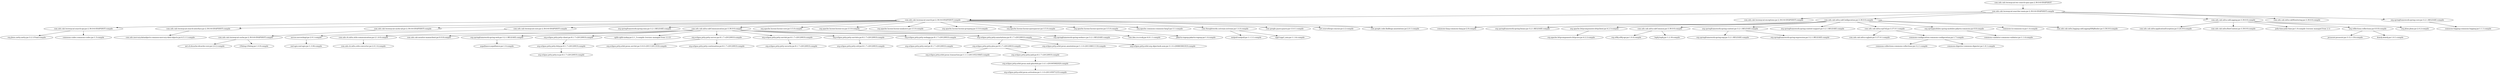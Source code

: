 digraph "com.nds.cab.twowaycat:twc-search-rpm:rpm:2.39.0-6-SNAPSHOT" { 
	"com.nds.cab.twowaycat:twc-search-rpm:rpm:2.39.0-6-SNAPSHOT" -> "com.nds.cab.twowaycat:searcher-main:jar:2.39.0-6-SNAPSHOT:compile" ; 
	"com.nds.cab.twowaycat:searcher-main:jar:2.39.0-6-SNAPSHOT:compile" -> "com.nds.cab.twowaycat:search:jar:2.39.0-6-SNAPSHOT:compile" ; 
	"com.nds.cab.twowaycat:searcher-main:jar:2.39.0-6-SNAPSHOT:compile" -> "com.nds.cab.twowaycat:exceptions:jar:2.39.0-6-SNAPSHOT:compile" ; 
	"com.nds.cab.twowaycat:searcher-main:jar:2.39.0-6-SNAPSHOT:compile" -> "com.nds.cab.infra:cabConfiguration:jar:3.39.0-0:compile" ; 
	"com.nds.cab.twowaycat:searcher-main:jar:2.39.0-6-SNAPSHOT:compile" -> "com.nds.cab.infra:cabLogging:jar:3.39.0-0:compile" ; 
	"com.nds.cab.twowaycat:searcher-main:jar:2.39.0-6-SNAPSHOT:compile" -> "com.nds.cab.infra:cabMonitoring:jar:3.39.0-0:compile" ; 
	"com.nds.cab.twowaycat:searcher-main:jar:2.39.0-6-SNAPSHOT:compile" -> "org.springframework:spring-core:jar:3.2.1.RELEASE:compile" ; 
	"com.nds.cab.twowaycat:search:jar:2.39.0-6-SNAPSHOT:compile" -> "com.nds.cab.twowaycat:search-api:jar:2.39.0-6-SNAPSHOT:compile" ; 
	"com.nds.cab.twowaycat:search:jar:2.39.0-6-SNAPSHOT:compile" -> "com.nds.cab.twowaycat:search-interface:jar:2.39.0-6-SNAPSHOT:compile" ; 
	"com.nds.cab.twowaycat:search:jar:2.39.0-6-SNAPSHOT:compile" -> "com.nds.cab.twowaycat:cache-ad:jar:2.39.0-6-SNAPSHOT:compile" ; 
	"com.nds.cab.twowaycat:search:jar:2.39.0-6-SNAPSHOT:compile" -> "com.nds.cab.twowaycat:core:jar:2.39.0-6-SNAPSHOT:compile" ; 
	"com.nds.cab.twowaycat:search:jar:2.39.0-6-SNAPSHOT:compile" -> "org.springframework:spring-oxm:jar:3.2.1.RELEASE:compile" ; 
	"com.nds.cab.twowaycat:search:jar:2.39.0-6-SNAPSHOT:compile" -> "com.nds.cab.infra:cabCommunication:jar:3.39.0-0:compile" ; 
	"com.nds.cab.twowaycat:search:jar:2.39.0-6-SNAPSHOT:compile" -> "org.apache.lucene:lucene-core:jar:3.5.0:compile" ; 
	"com.nds.cab.twowaycat:search:jar:2.39.0-6-SNAPSHOT:compile" -> "org.apache.lucene:lucene-icu:jar:3.5.0:compile" ; 
	"com.nds.cab.twowaycat:search:jar:2.39.0-6-SNAPSHOT:compile" -> "org.apache.lucene:lucene-analyzers:jar:3.5.0:compile" ; 
	"com.nds.cab.twowaycat:search:jar:2.39.0-6-SNAPSHOT:compile" -> "org.apache.lucene:lucene-grouping:jar:3.5.0:compile" ; 
	"com.nds.cab.twowaycat:search:jar:2.39.0-6-SNAPSHOT:compile" -> "org.apache.lucene:lucene-queryparser:jar:3.5.0:compile" ; 
	"com.nds.cab.twowaycat:search:jar:2.39.0-6-SNAPSHOT:compile" -> "org.apache.lucene:lucene-queries:jar:3.5.0:compile" ; 
	"com.nds.cab.twowaycat:search:jar:2.39.0-6-SNAPSHOT:compile" -> "org.apache.commons:commons-lang3:jar:3.1:compile" ; 
	"com.nds.cab.twowaycat:search:jar:2.39.0-6-SNAPSHOT:compile" -> "com.thoughtworks.xstream:xstream:jar:1.4.4:compile" ; 
	"com.nds.cab.twowaycat:search:jar:2.39.0-6-SNAPSHOT:compile" -> "com.google.guava:guava:jar:13.0.1:compile" ; 
	"com.nds.cab.twowaycat:search:jar:2.39.0-6-SNAPSHOT:compile" -> "net.sourceforge:concise:jar:2.2:compile" ; 
	"com.nds.cab.twowaycat:search:jar:2.39.0-6-SNAPSHOT:compile" -> "com.google.code.findbugs:annotations:jar:2.0.1:compile" ; 
	"com.nds.cab.twowaycat:search-api:jar:2.39.0-6-SNAPSHOT:compile" -> "org.jboss.netty:netty:jar:3.2.3.Final:compile" ; 
	"com.nds.cab.twowaycat:search-api:jar:2.39.0-6-SNAPSHOT:compile" -> "commons-codec:commons-codec:jar:1.3:compile" ; 
	"com.nds.cab.twowaycat:search-interface:jar:2.39.0-6-SNAPSHOT:compile" -> "com.nds.mercury.dataobjects:common-mercury-data-objects:jar:4.5.1-1:compile" ; 
	"com.nds.cab.twowaycat:cache-ad:jar:2.39.0-6-SNAPSHOT:compile" -> "com.nds.cab.twowaycat:cache:jar:2.39.0-6-SNAPSHOT:compile" ; 
	"com.nds.cab.twowaycat:cache:jar:2.39.0-6-SNAPSHOT:compile" -> "net.sf.ehcache:ehcache-core:jar:2.6.2:compile" ; 
	"com.nds.cab.twowaycat:cache:jar:2.39.0-6-SNAPSHOT:compile" -> "i18nlog:i18nlog:jar:1.0.9:compile" ; 
	"com.nds.cab.twowaycat:core:jar:2.39.0-6-SNAPSHOT:compile" -> "xerces:xercesImpl:jar:2.9.1:compile" ; 
	"xerces:xercesImpl:jar:2.9.1:compile" -> "xml-apis:xml-apis:jar:1.3.04:compile" ; 
	"com.nds.cab.infra:cabCommunication:jar:3.39.0-0:compile" -> "com.nds.ch.infra.utils:communication:jar:2.1.4-0:compile" ; 
	"com.nds.cab.infra:cabCommunication:jar:3.39.0-0:compile" -> "com.nds.cab.monitor:mamaclient:jar:0.0.8:compile" ; 
	"com.nds.cab.infra:cabCommunication:jar:3.39.0-0:compile" -> "org.springframework:spring-web:jar:3.2.1.RELEASE:compile" ; 
	"com.nds.cab.infra:cabCommunication:jar:3.39.0-0:compile" -> "org.eclipse.jetty:jetty-client:jar:8.1.7.v20120910:compile" ; 
	"com.nds.cab.infra:cabCommunication:jar:3.39.0-0:compile" -> "cglib:cglib-nodep:jar:2.1_3:compile (version managed from 2.2.2)" ; 
	"com.nds.cab.infra:cabCommunication:jar:3.39.0-0:compile" -> "org.eclipse.jetty:jetty-server:jar:8.1.7.v20120910:compile" ; 
	"com.nds.cab.infra:cabCommunication:jar:3.39.0-0:compile" -> "org.eclipse.jetty:jetty-servlet:jar:8.1.7.v20120910:compile" ; 
	"com.nds.cab.infra:cabCommunication:jar:3.39.0-0:compile" -> "org.eclipse.jetty:jetty-servlets:jar:8.1.7.v20120910:compile" ; 
	"com.nds.cab.infra:cabCommunication:jar:3.39.0-0:compile" -> "org.eclipse.jetty:jetty-webapp:jar:8.1.7.v20120910:compile" ; 
	"com.nds.cab.infra:cabCommunication:jar:3.39.0-0:compile" -> "org.eclipse.jetty:jetty-annotations:jar:8.1.7.v20120910:compile" ; 
	"com.nds.cab.infra:cabCommunication:jar:3.39.0-0:compile" -> "org.springframework:spring-webmvc:jar:3.2.1.RELEASE:compile" ; 
	"com.nds.ch.infra.utils:communication:jar:2.1.4-0:compile" -> "com.nds.ch.infra.utils:converter:jar:2.0.1-4:compile" ; 
	"org.springframework:spring-web:jar:3.2.1.RELEASE:compile" -> "aopalliance:aopalliance:jar:1.0:compile" ; 
	"org.eclipse.jetty:jetty-client:jar:8.1.7.v20120910:compile" -> "org.eclipse.jetty:jetty-http:jar:8.1.7.v20120910:compile" ; 
	"org.eclipse.jetty:jetty-http:jar:8.1.7.v20120910:compile" -> "org.eclipse.jetty:jetty-io:jar:8.1.7.v20120910:compile" ; 
	"org.eclipse.jetty:jetty-server:jar:8.1.7.v20120910:compile" -> "org.eclipse.jetty.orbit:javax.servlet:jar:3.0.0.v201112011016:compile" ; 
	"org.eclipse.jetty:jetty-server:jar:8.1.7.v20120910:compile" -> "org.eclipse.jetty:jetty-continuation:jar:8.1.7.v20120910:compile" ; 
	"org.eclipse.jetty:jetty-servlet:jar:8.1.7.v20120910:compile" -> "org.eclipse.jetty:jetty-security:jar:8.1.7.v20120910:compile" ; 
	"org.eclipse.jetty:jetty-servlets:jar:8.1.7.v20120910:compile" -> "org.eclipse.jetty:jetty-util:jar:8.1.7.v20120910:compile" ; 
	"org.eclipse.jetty:jetty-webapp:jar:8.1.7.v20120910:compile" -> "org.eclipse.jetty:jetty-xml:jar:8.1.7.v20120910:compile" ; 
	"org.eclipse.jetty:jetty-annotations:jar:8.1.7.v20120910:compile" -> "org.eclipse.jetty:jetty-plus:jar:8.1.7.v20120910:compile" ; 
	"org.eclipse.jetty:jetty-annotations:jar:8.1.7.v20120910:compile" -> "org.eclipse.jetty.orbit:javax.annotation:jar:1.1.0.v201108011116:compile" ; 
	"org.eclipse.jetty:jetty-annotations:jar:8.1.7.v20120910:compile" -> "org.eclipse.jetty.orbit:org.objectweb.asm:jar:3.1.0.v200803061910:compile" ; 
	"org.eclipse.jetty:jetty-plus:jar:8.1.7.v20120910:compile" -> "org.eclipse.jetty.orbit:javax.transaction:jar:1.1.1.v201105210645:compile" ; 
	"org.eclipse.jetty:jetty-plus:jar:8.1.7.v20120910:compile" -> "org.eclipse.jetty:jetty-jndi:jar:8.1.7.v20120910:compile" ; 
	"org.eclipse.jetty:jetty-jndi:jar:8.1.7.v20120910:compile" -> "org.eclipse.jetty.orbit:javax.mail.glassfish:jar:1.4.1.v201005082020:compile" ; 
	"org.eclipse.jetty.orbit:javax.mail.glassfish:jar:1.4.1.v201005082020:compile" -> "org.eclipse.jetty.orbit:javax.activation:jar:1.1.0.v201105071233:compile" ; 
	"org.apache.lucene:lucene-icu:jar:3.5.0:compile" -> "com.ibm.icu:icu4j:jar:4.8.1.1:compile" ; 
	"org.apache.lucene:lucene-queries:jar:3.5.0:compile" -> "jakarta-regexp:jakarta-regexp:jar:1.4:compile" ; 
	"com.thoughtworks.xstream:xstream:jar:1.4.4:compile" -> "xmlpull:xmlpull:jar:1.1.3.1:compile" ; 
	"com.thoughtworks.xstream:xstream:jar:1.4.4:compile" -> "xpp3:xpp3_min:jar:1.1.4c:compile" ; 
	"com.nds.cab.infra:cabConfiguration:jar:3.39.0-0:compile" -> "commons-lang:commons-lang:jar:2.6:compile" ; 
	"com.nds.cab.infra:cabConfiguration:jar:3.39.0-0:compile" -> "org.springframework:spring-beans:jar:3.2.1.RELEASE:compile" ; 
	"com.nds.cab.infra:cabConfiguration:jar:3.39.0-0:compile" -> "org.apache.httpcomponents:httpclient:jar:4.2.3:compile" ; 
	"com.nds.cab.infra:cabConfiguration:jar:3.39.0-0:compile" -> "com.nds.cab.infra:cabCommon:jar:3.39.0-0:compile" ; 
	"com.nds.cab.infra:cabConfiguration:jar:3.39.0-0:compile" -> "org.springframework:spring-context:jar:3.2.1.RELEASE:compile" ; 
	"com.nds.cab.infra:cabConfiguration:jar:3.39.0-0:compile" -> "org.springframework:spring-context-support:jar:3.2.1.RELEASE:compile" ; 
	"com.nds.cab.infra:cabConfiguration:jar:3.39.0-0:compile" -> "com.nds.cab.infra:ccpUtil:jar:3.37.0-1:compile" ; 
	"com.nds.cab.infra:cabConfiguration:jar:3.39.0-0:compile" -> "org.springmodules:spring-modules-jakarta-commons:jar:0.8:compile" ; 
	"com.nds.cab.infra:cabConfiguration:jar:3.39.0-0:compile" -> "commons-io:commons-io:jar:1.4:compile" ; 
	"com.nds.cab.infra:cabConfiguration:jar:3.39.0-0:compile" -> "com.nds.cab.infra.logging:cabLoggingSlf4jBinder:jar:3.39.0-0:compile" ; 
	"org.apache.httpcomponents:httpclient:jar:4.2.3:compile" -> "org.apache.httpcomponents:httpcore:jar:4.2.2:compile" ; 
	"com.nds.cab.infra:cabCommon:jar:3.39.0-0:compile" -> "org.slf4j:slf4j-api:jar:1.6.4:compile" ; 
	"com.nds.cab.infra:cabCommon:jar:3.39.0-0:compile" -> "log4j:log4j:jar:1.2.16:compile" ; 
	"org.springframework:spring-context:jar:3.2.1.RELEASE:compile" -> "org.springframework:spring-aop:jar:3.2.1.RELEASE:compile" ; 
	"org.springframework:spring-context:jar:3.2.1.RELEASE:compile" -> "org.springframework:spring-expression:jar:3.2.1.RELEASE:compile" ; 
	"com.nds.cab.infra:ccpUtil:jar:3.37.0-1:compile" -> "com.nds.cab.infra:ccpJaxb:jar:3.37.0-1:compile" ; 
	"com.nds.cab.infra:ccpUtil:jar:3.37.0-1:compile" -> "commons-configuration:commons-configuration:jar:1.7:compile" ; 
	"commons-configuration:commons-configuration:jar:1.7:compile" -> "commons-collections:commons-collections:jar:3.2.1:compile" ; 
	"commons-configuration:commons-configuration:jar:1.7:compile" -> "commons-digester:commons-digester:jar:1.8.1:compile" ; 
	"org.springmodules:spring-modules-jakarta-commons:jar:0.8:compile" -> "commons-validator:commons-validator:jar:1.1.4:compile" ; 
	"com.nds.cab.infra:cabLogging:jar:3.39.0-0:compile" -> "com.nds.cab.infra:applicationException:jar:3.24.0-0:compile" ; 
	"com.nds.cab.infra:cabLogging:jar:3.39.0-0:compile" -> "com.nds.cab.infra:flowContext:jar:3.39.0-0:compile" ; 
	"com.nds.cab.infra:cabLogging:jar:3.39.0-0:compile" -> "joda-time:joda-time:jar:1.6:compile (version managed from 2.1)" ; 
	"com.nds.cab.infra:cabLogging:jar:3.39.0-0:compile" -> "org.reflections:reflections:jar:0.9.8:compile" ; 
	"com.nds.cab.infra:cabLogging:jar:3.39.0-0:compile" -> "org.jdom:jdom:jar:2.0.2:compile" ; 
	"org.reflections:reflections:jar:0.9.8:compile" -> "javassist:javassist:jar:3.12.1.GA:compile" ; 
	"org.reflections:reflections:jar:0.9.8:compile" -> "dom4j:dom4j:jar:1.6.1:compile" ; 
	"org.springframework:spring-core:jar:3.2.1.RELEASE:compile" -> "commons-logging:commons-logging:jar:1.1.1:compile" ; 
 } 